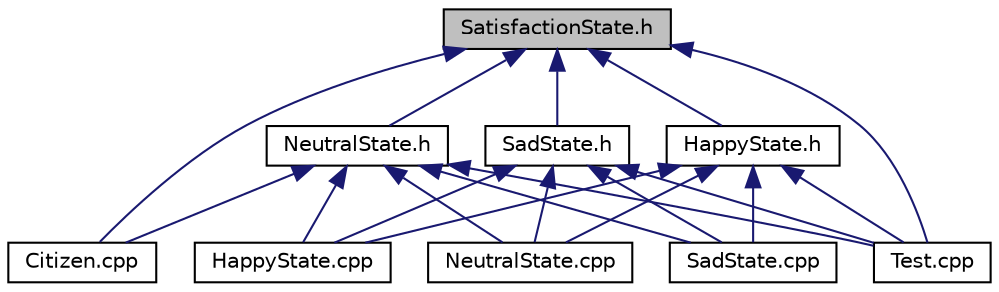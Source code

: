 digraph "SatisfactionState.h"
{
 // LATEX_PDF_SIZE
  edge [fontname="Helvetica",fontsize="10",labelfontname="Helvetica",labelfontsize="10"];
  node [fontname="Helvetica",fontsize="10",shape=record];
  Node1 [label="SatisfactionState.h",height=0.2,width=0.4,color="black", fillcolor="grey75", style="filled", fontcolor="black",tooltip="Declaration of the SatisfactionState abstract class and its derived states."];
  Node1 -> Node2 [dir="back",color="midnightblue",fontsize="10",style="solid"];
  Node2 [label="Citizen.cpp",height=0.2,width=0.4,color="black", fillcolor="white", style="filled",URL="$Citizen_8cpp.html",tooltip=" "];
  Node1 -> Node3 [dir="back",color="midnightblue",fontsize="10",style="solid"];
  Node3 [label="HappyState.h",height=0.2,width=0.4,color="black", fillcolor="white", style="filled",URL="$HappyState_8h.html",tooltip=" "];
  Node3 -> Node4 [dir="back",color="midnightblue",fontsize="10",style="solid"];
  Node4 [label="HappyState.cpp",height=0.2,width=0.4,color="black", fillcolor="white", style="filled",URL="$HappyState_8cpp.html",tooltip=" "];
  Node3 -> Node5 [dir="back",color="midnightblue",fontsize="10",style="solid"];
  Node5 [label="NeutralState.cpp",height=0.2,width=0.4,color="black", fillcolor="white", style="filled",URL="$NeutralState_8cpp.html",tooltip=" "];
  Node3 -> Node6 [dir="back",color="midnightblue",fontsize="10",style="solid"];
  Node6 [label="SadState.cpp",height=0.2,width=0.4,color="black", fillcolor="white", style="filled",URL="$SadState_8cpp.html",tooltip=" "];
  Node3 -> Node7 [dir="back",color="midnightblue",fontsize="10",style="solid"];
  Node7 [label="Test.cpp",height=0.2,width=0.4,color="black", fillcolor="white", style="filled",URL="$Test_8cpp.html",tooltip=" "];
  Node1 -> Node8 [dir="back",color="midnightblue",fontsize="10",style="solid"];
  Node8 [label="NeutralState.h",height=0.2,width=0.4,color="black", fillcolor="white", style="filled",URL="$NeutralState_8h.html",tooltip=" "];
  Node8 -> Node2 [dir="back",color="midnightblue",fontsize="10",style="solid"];
  Node8 -> Node4 [dir="back",color="midnightblue",fontsize="10",style="solid"];
  Node8 -> Node5 [dir="back",color="midnightblue",fontsize="10",style="solid"];
  Node8 -> Node6 [dir="back",color="midnightblue",fontsize="10",style="solid"];
  Node8 -> Node7 [dir="back",color="midnightblue",fontsize="10",style="solid"];
  Node1 -> Node9 [dir="back",color="midnightblue",fontsize="10",style="solid"];
  Node9 [label="SadState.h",height=0.2,width=0.4,color="black", fillcolor="white", style="filled",URL="$SadState_8h.html",tooltip="Declaration of the SadState class representing a low satisfaction state."];
  Node9 -> Node4 [dir="back",color="midnightblue",fontsize="10",style="solid"];
  Node9 -> Node5 [dir="back",color="midnightblue",fontsize="10",style="solid"];
  Node9 -> Node6 [dir="back",color="midnightblue",fontsize="10",style="solid"];
  Node9 -> Node7 [dir="back",color="midnightblue",fontsize="10",style="solid"];
  Node1 -> Node7 [dir="back",color="midnightblue",fontsize="10",style="solid"];
}
